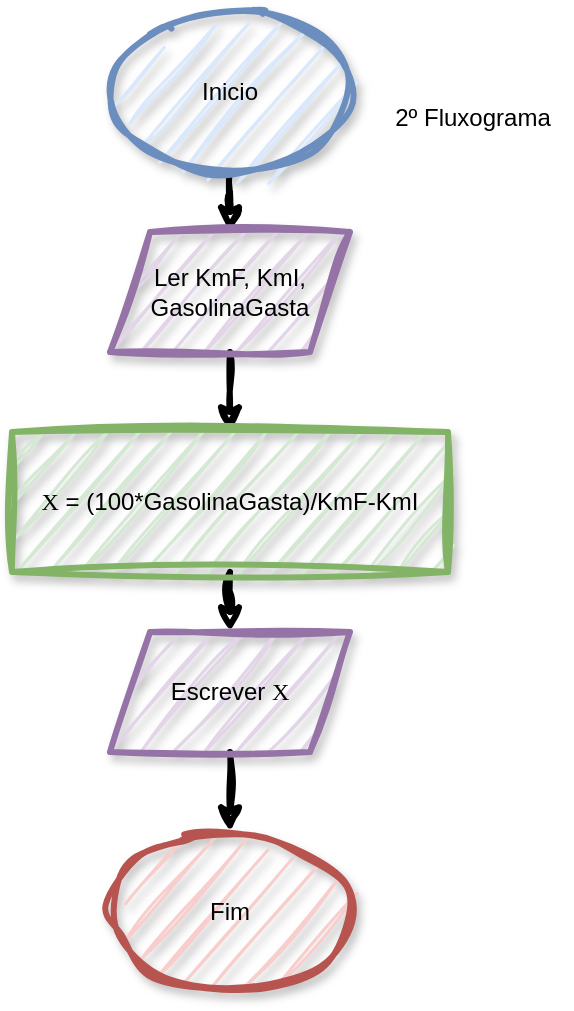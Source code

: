 <mxfile version="28.2.5">
  <diagram name="Página-1" id="XyPUs_z-6Kj5NvZzh40w">
    <mxGraphModel dx="1638" dy="676" grid="1" gridSize="10" guides="1" tooltips="1" connect="1" arrows="1" fold="1" page="1" pageScale="1" pageWidth="1169" pageHeight="827" math="0" shadow="0">
      <root>
        <mxCell id="0" />
        <mxCell id="1" parent="0" />
        <mxCell id="O1aEDZT3MTqiDwMN4jLn-1" style="edgeStyle=orthogonalEdgeStyle;rounded=0;orthogonalLoop=1;jettySize=auto;html=1;sketch=1;curveFitting=1;jiggle=2;strokeWidth=3;" edge="1" parent="1" source="O1aEDZT3MTqiDwMN4jLn-2" target="O1aEDZT3MTqiDwMN4jLn-4">
          <mxGeometry relative="1" as="geometry" />
        </mxCell>
        <mxCell id="O1aEDZT3MTqiDwMN4jLn-2" value="Inicio" style="ellipse;whiteSpace=wrap;html=1;fillColor=#dae8fc;strokeColor=#6c8ebf;strokeWidth=3;shadow=1;sketch=1;curveFitting=1;jiggle=2;" vertex="1" parent="1">
          <mxGeometry x="69" y="20" width="120" height="80" as="geometry" />
        </mxCell>
        <mxCell id="O1aEDZT3MTqiDwMN4jLn-3" style="edgeStyle=orthogonalEdgeStyle;rounded=0;orthogonalLoop=1;jettySize=auto;html=1;entryX=0.5;entryY=0;entryDx=0;entryDy=0;sketch=1;curveFitting=1;jiggle=2;strokeWidth=3;" edge="1" parent="1" source="O1aEDZT3MTqiDwMN4jLn-4" target="O1aEDZT3MTqiDwMN4jLn-6">
          <mxGeometry relative="1" as="geometry" />
        </mxCell>
        <mxCell id="O1aEDZT3MTqiDwMN4jLn-4" value="Ler KmF, KmI, GasolinaGasta" style="shape=parallelogram;perimeter=parallelogramPerimeter;whiteSpace=wrap;html=1;fixedSize=1;fillColor=#e1d5e7;strokeColor=#9673a6;strokeWidth=3;shadow=1;sketch=1;curveFitting=1;jiggle=2;" vertex="1" parent="1">
          <mxGeometry x="69" y="130" width="120" height="60" as="geometry" />
        </mxCell>
        <mxCell id="O1aEDZT3MTqiDwMN4jLn-5" value="" style="edgeStyle=orthogonalEdgeStyle;rounded=0;orthogonalLoop=1;jettySize=auto;html=1;sketch=1;curveFitting=1;jiggle=2;strokeWidth=3;" edge="1" parent="1" source="O1aEDZT3MTqiDwMN4jLn-6" target="O1aEDZT3MTqiDwMN4jLn-8">
          <mxGeometry relative="1" as="geometry" />
        </mxCell>
        <mxCell id="O1aEDZT3MTqiDwMN4jLn-6" value="&lt;font face=&quot;Times New Roman&quot;&gt;X&lt;/font&gt; = (100*GasolinaGasta)/KmF-KmI" style="rounded=0;whiteSpace=wrap;html=1;fillColor=#d5e8d4;strokeColor=#82b366;strokeWidth=3;shadow=1;sketch=1;curveFitting=1;jiggle=2;" vertex="1" parent="1">
          <mxGeometry x="20" y="230" width="218" height="70" as="geometry" />
        </mxCell>
        <mxCell id="O1aEDZT3MTqiDwMN4jLn-7" value="" style="edgeStyle=orthogonalEdgeStyle;rounded=0;orthogonalLoop=1;jettySize=auto;html=1;sketch=1;curveFitting=1;jiggle=2;strokeWidth=3;" edge="1" parent="1" source="O1aEDZT3MTqiDwMN4jLn-8" target="O1aEDZT3MTqiDwMN4jLn-9">
          <mxGeometry relative="1" as="geometry" />
        </mxCell>
        <mxCell id="O1aEDZT3MTqiDwMN4jLn-8" value="Escrever &lt;font face=&quot;Times New Roman&quot;&gt;X&lt;/font&gt;" style="shape=parallelogram;perimeter=parallelogramPerimeter;whiteSpace=wrap;html=1;fixedSize=1;fillColor=#e1d5e7;strokeColor=#9673a6;strokeWidth=3;shadow=1;sketch=1;curveFitting=1;jiggle=2;" vertex="1" parent="1">
          <mxGeometry x="69" y="330" width="120" height="60" as="geometry" />
        </mxCell>
        <mxCell id="O1aEDZT3MTqiDwMN4jLn-9" value="Fim" style="ellipse;whiteSpace=wrap;html=1;fillColor=#f8cecc;strokeColor=#b85450;strokeWidth=3;shadow=1;sketch=1;curveFitting=1;jiggle=2;" vertex="1" parent="1">
          <mxGeometry x="69" y="430" width="120" height="80" as="geometry" />
        </mxCell>
        <mxCell id="O1aEDZT3MTqiDwMN4jLn-10" value="2º Fluxograma" style="text;html=1;align=center;verticalAlign=middle;resizable=0;points=[];autosize=1;strokeColor=none;fillColor=none;" vertex="1" parent="1">
          <mxGeometry x="200" y="58" width="100" height="30" as="geometry" />
        </mxCell>
      </root>
    </mxGraphModel>
  </diagram>
</mxfile>
